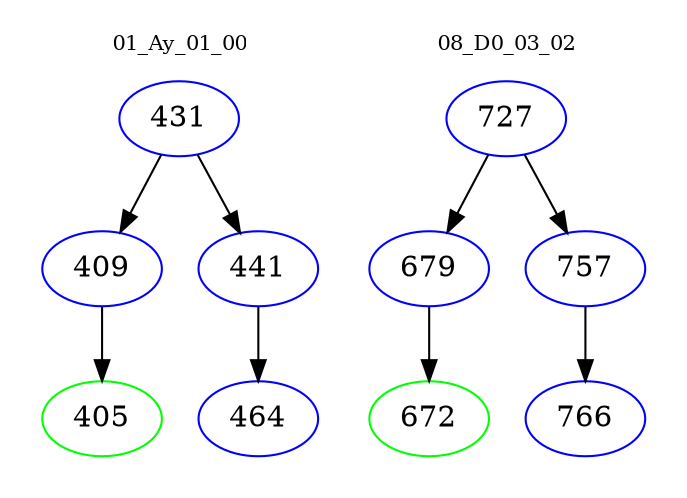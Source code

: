 digraph{
subgraph cluster_0 {
color = white
label = "01_Ay_01_00";
fontsize=10;
T0_431 [label="431", color="blue"]
T0_431 -> T0_409 [color="black"]
T0_409 [label="409", color="blue"]
T0_409 -> T0_405 [color="black"]
T0_405 [label="405", color="green"]
T0_431 -> T0_441 [color="black"]
T0_441 [label="441", color="blue"]
T0_441 -> T0_464 [color="black"]
T0_464 [label="464", color="blue"]
}
subgraph cluster_1 {
color = white
label = "08_D0_03_02";
fontsize=10;
T1_727 [label="727", color="blue"]
T1_727 -> T1_679 [color="black"]
T1_679 [label="679", color="blue"]
T1_679 -> T1_672 [color="black"]
T1_672 [label="672", color="green"]
T1_727 -> T1_757 [color="black"]
T1_757 [label="757", color="blue"]
T1_757 -> T1_766 [color="black"]
T1_766 [label="766", color="blue"]
}
}
